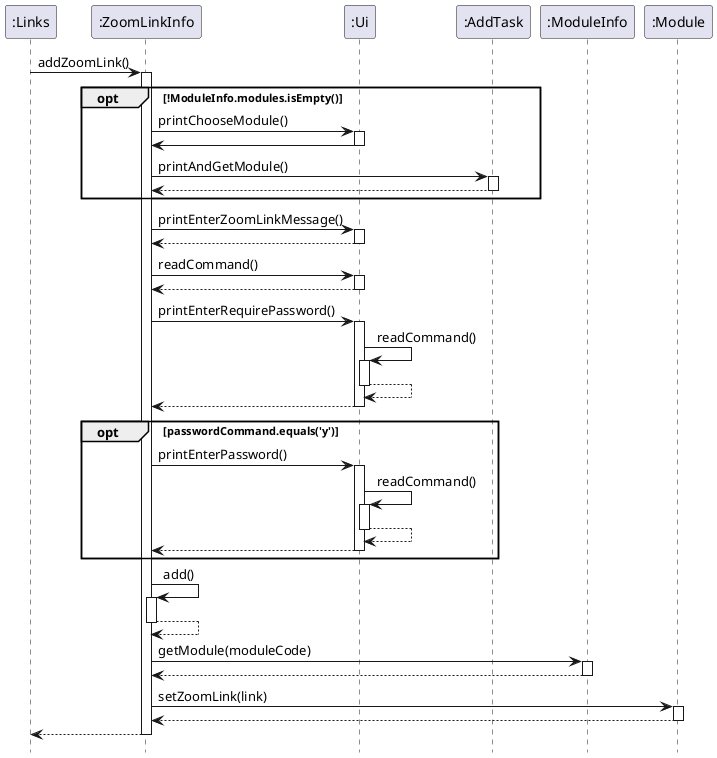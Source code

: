 @startuml
hide footbox

":Links" -> ":ZoomLinkInfo" : addZoomLink()
activate ":ZoomLinkInfo"

opt !ModuleInfo.modules.isEmpty()
":ZoomLinkInfo" -> ":Ui" : printChooseModule()
activate ":Ui"
":Ui" -> ":ZoomLinkInfo"
deactivate ":Ui"
":ZoomLinkInfo" -> ":AddTask" : printAndGetModule()
activate ":AddTask"
":AddTask" --> ":ZoomLinkInfo"
deactivate ":AddTask"
end
":ZoomLinkInfo" -> ":Ui" : printEnterZoomLinkMessage()
activate ":Ui"
":Ui" --> ":ZoomLinkInfo"
deactivate ":Ui"
":ZoomLinkInfo" -> ":Ui" : readCommand()
activate ":Ui"
":Ui" --> ":ZoomLinkInfo"
deactivate ":Ui"
":ZoomLinkInfo" -> ":Ui" : printEnterRequirePassword()
activate ":Ui"
":Ui" -> ":Ui" : readCommand()
activate ":Ui"
":Ui" --> ":Ui"
deactivate ":Ui"
":Ui" --> ":ZoomLinkInfo"
deactivate ":Ui"

opt passwordCommand.equals('y')
":ZoomLinkInfo" -> ":Ui" : printEnterPassword()
activate ":Ui"
":Ui" -> ":Ui" : readCommand()
activate ":Ui"
":Ui" --> ":Ui"
deactivate ":Ui"
":Ui" --> ":ZoomLinkInfo"
deactivate ":Ui"
end

":ZoomLinkInfo" -> ":ZoomLinkInfo" : add()
activate ":ZoomLinkInfo"
":ZoomLinkInfo" --> ":ZoomLinkInfo"
deactivate ":ZoomLinkInfo"
":ZoomLinkInfo" -> ":ModuleInfo" : getModule(moduleCode)
activate ":ModuleInfo"
":ModuleInfo" --> ":ZoomLinkInfo"
deactivate ":ModuleInfo"
":ZoomLinkInfo" -> ":Module" : setZoomLink(link)
activate ":Module"
":Module" --> ":ZoomLinkInfo"
deactivate
return
@enduml